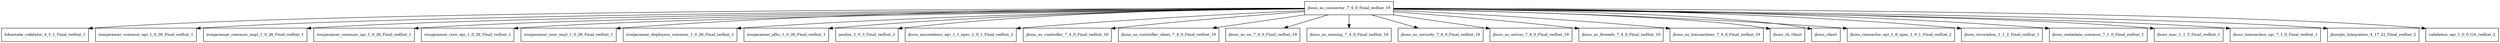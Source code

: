 digraph jboss_as_connector_7_4_0_Final_redhat_19_dependencies {
  node [shape = box, fontsize=10.0];
  jboss_as_connector_7_4_0_Final_redhat_19 -> hibernate_validator_4_3_1_Final_redhat_1;
  jboss_as_connector_7_4_0_Final_redhat_19 -> ironjacamar_common_api_1_0_26_Final_redhat_1;
  jboss_as_connector_7_4_0_Final_redhat_19 -> ironjacamar_common_impl_1_0_26_Final_redhat_1;
  jboss_as_connector_7_4_0_Final_redhat_19 -> ironjacamar_common_spi_1_0_26_Final_redhat_1;
  jboss_as_connector_7_4_0_Final_redhat_19 -> ironjacamar_core_api_1_0_26_Final_redhat_1;
  jboss_as_connector_7_4_0_Final_redhat_19 -> ironjacamar_core_impl_1_0_26_Final_redhat_1;
  jboss_as_connector_7_4_0_Final_redhat_19 -> ironjacamar_deployers_common_1_0_26_Final_redhat_1;
  jboss_as_connector_7_4_0_Final_redhat_19 -> ironjacamar_jdbc_1_0_26_Final_redhat_1;
  jboss_as_connector_7_4_0_Final_redhat_19 -> jandex_1_0_3_Final_redhat_2;
  jboss_as_connector_7_4_0_Final_redhat_19 -> jboss_annotations_api_1_1_spec_1_0_1_Final_redhat_2;
  jboss_as_connector_7_4_0_Final_redhat_19 -> jboss_as_controller_7_4_0_Final_redhat_19;
  jboss_as_connector_7_4_0_Final_redhat_19 -> jboss_as_controller_client_7_4_0_Final_redhat_19;
  jboss_as_connector_7_4_0_Final_redhat_19 -> jboss_as_ee_7_4_0_Final_redhat_19;
  jboss_as_connector_7_4_0_Final_redhat_19 -> jboss_as_naming_7_4_0_Final_redhat_19;
  jboss_as_connector_7_4_0_Final_redhat_19 -> jboss_as_security_7_4_0_Final_redhat_19;
  jboss_as_connector_7_4_0_Final_redhat_19 -> jboss_as_server_7_4_0_Final_redhat_19;
  jboss_as_connector_7_4_0_Final_redhat_19 -> jboss_as_threads_7_4_0_Final_redhat_19;
  jboss_as_connector_7_4_0_Final_redhat_19 -> jboss_as_transactions_7_4_0_Final_redhat_19;
  jboss_as_connector_7_4_0_Final_redhat_19 -> jboss_cli_client;
  jboss_as_connector_7_4_0_Final_redhat_19 -> jboss_client;
  jboss_as_connector_7_4_0_Final_redhat_19 -> jboss_connector_api_1_6_spec_1_0_1_Final_redhat_2;
  jboss_as_connector_7_4_0_Final_redhat_19 -> jboss_invocation_1_1_2_Final_redhat_1;
  jboss_as_connector_7_4_0_Final_redhat_19 -> jboss_metadata_common_7_1_0_Final_redhat_1;
  jboss_as_connector_7_4_0_Final_redhat_19 -> jboss_msc_1_1_5_Final_redhat_1;
  jboss_as_connector_7_4_0_Final_redhat_19 -> jboss_transaction_spi_7_1_0_Final_redhat_1;
  jboss_as_connector_7_4_0_Final_redhat_19 -> jbossjts_integration_4_17_21_Final_redhat_2;
  jboss_as_connector_7_4_0_Final_redhat_19 -> validation_api_1_0_0_GA_redhat_2;
}
